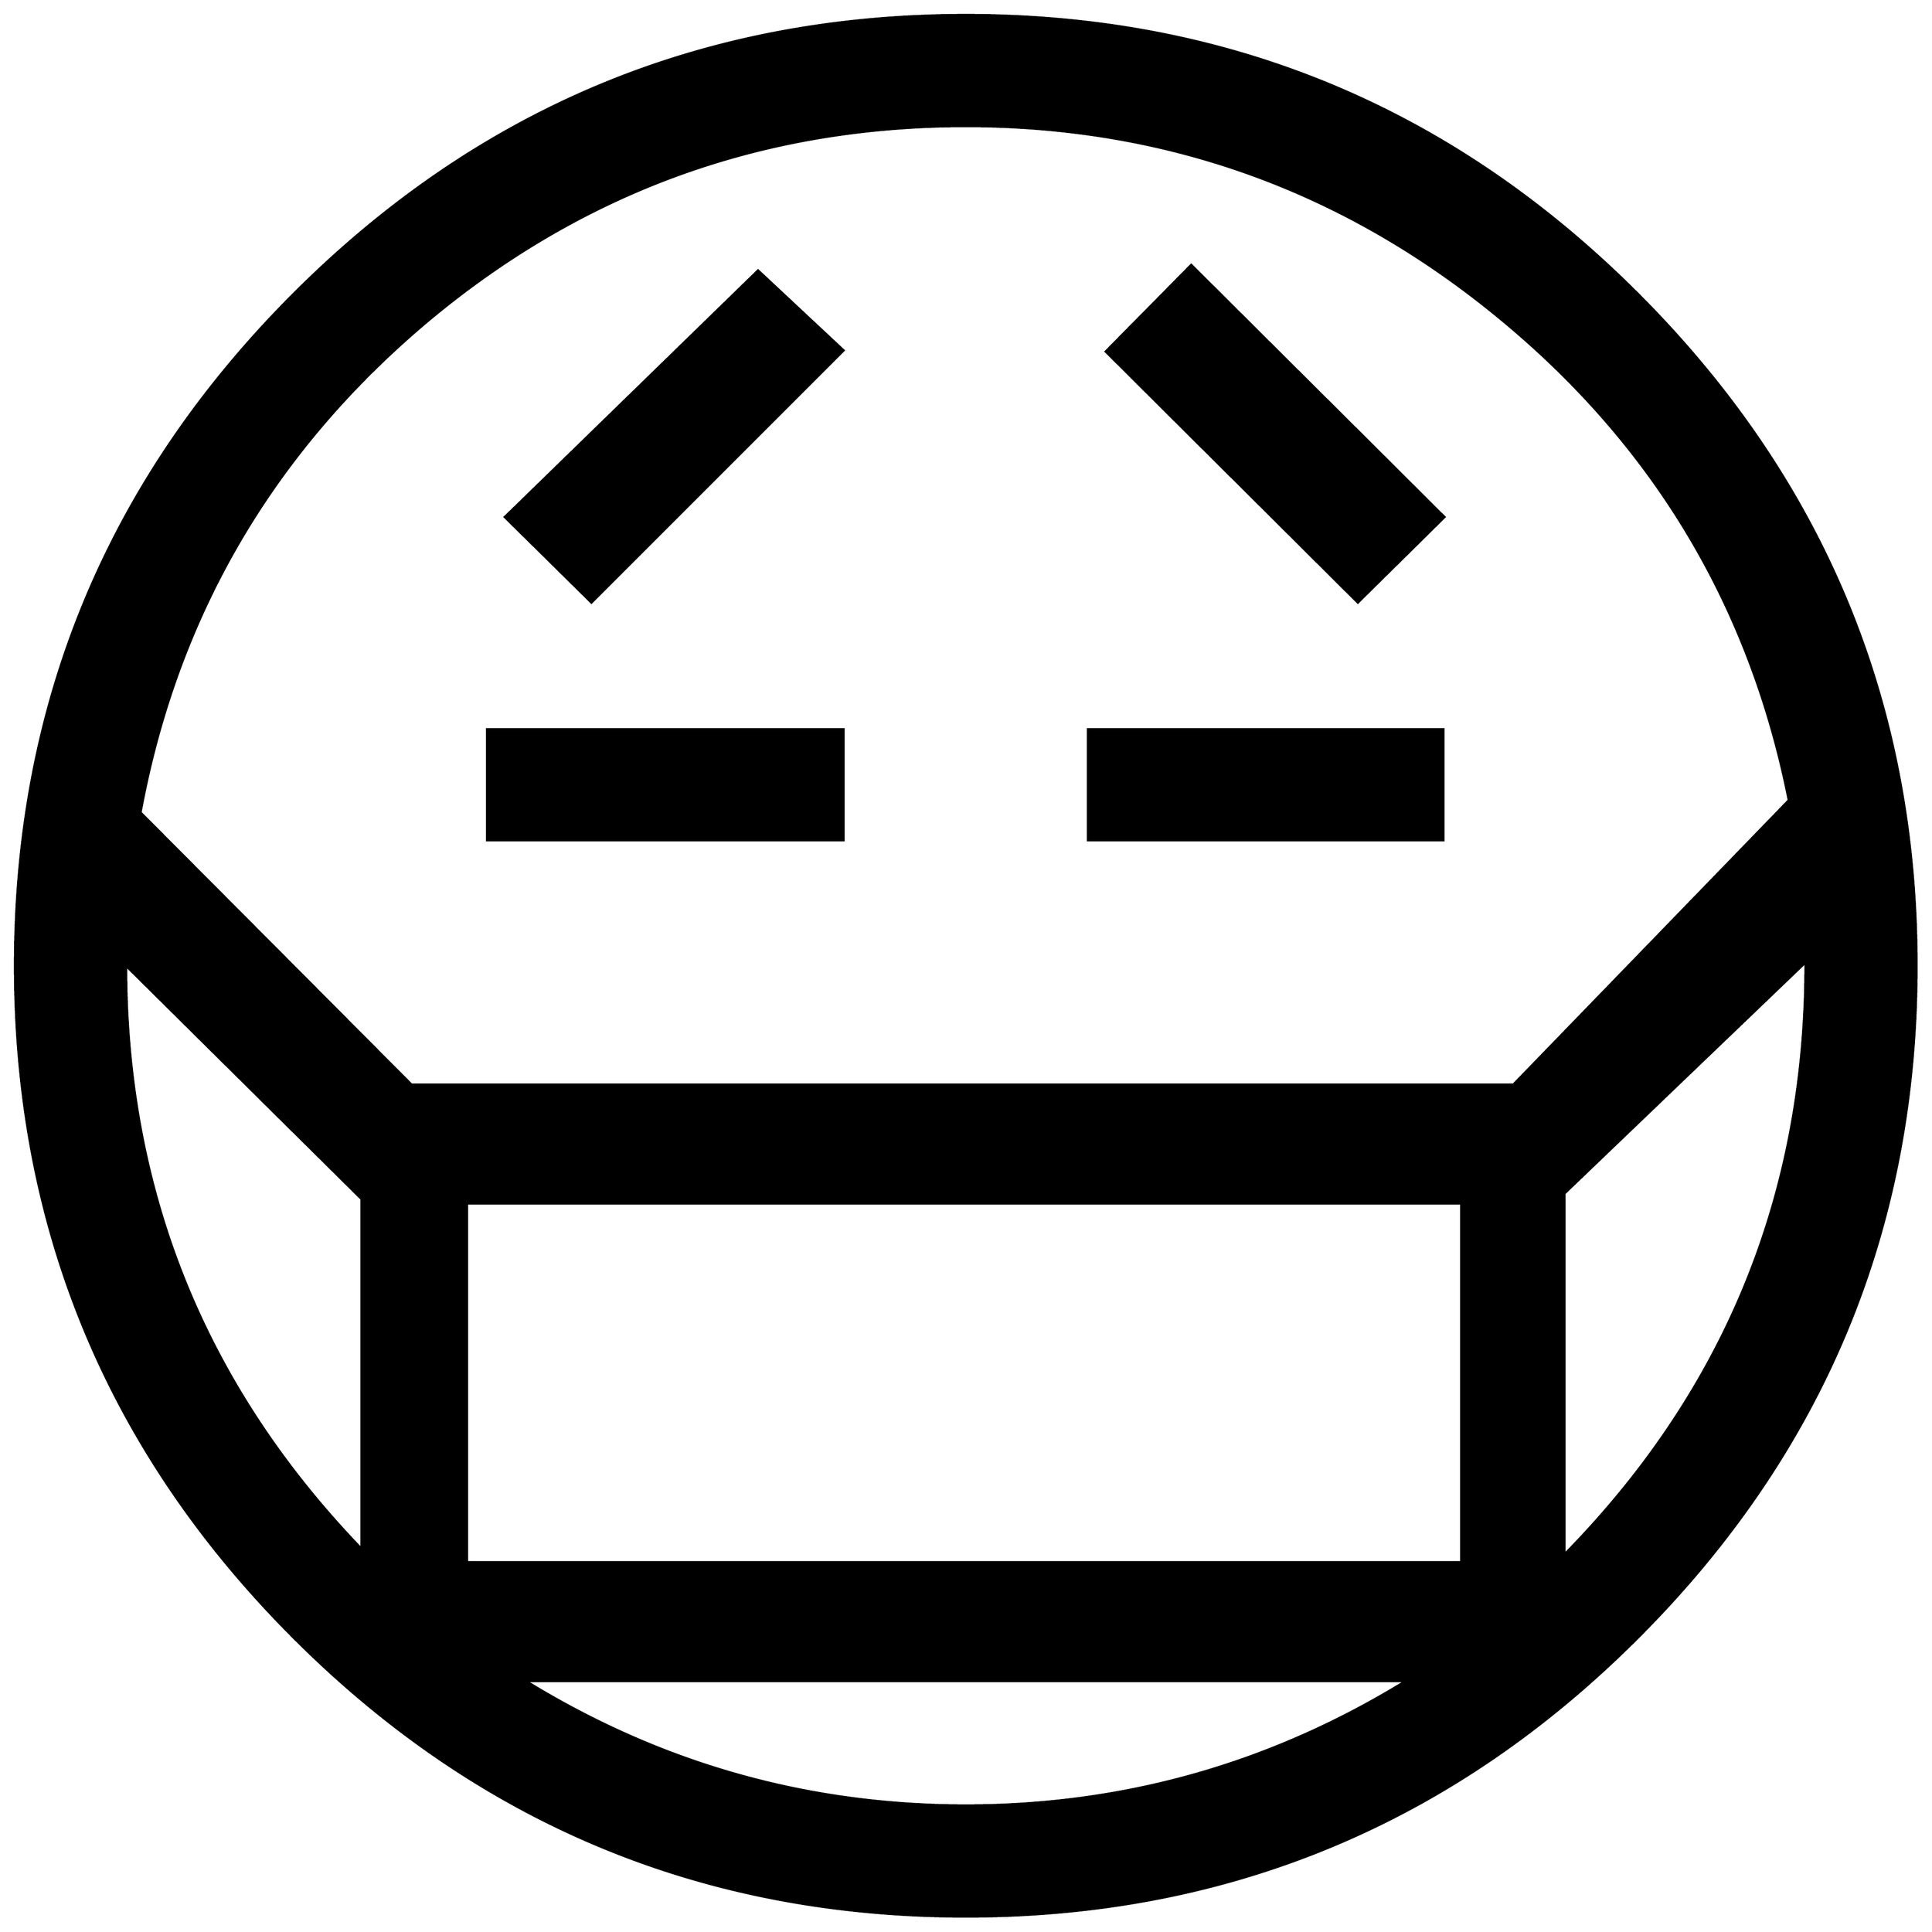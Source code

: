 


\begin{tikzpicture}[y=0.80pt, x=0.80pt, yscale=-1.0, xscale=1.0, inner sep=0pt, outer sep=0pt]
\begin{scope}[shift={(100.0,1706.0)},nonzero rule]
  \path[draw=.,fill=.,line width=1.600pt] (1794.0,-582.0) ..
    controls (1794.0,-346.0) and (1710.333,-144.333) ..
    (1543.0,23.0) .. controls (1375.667,190.333) and (1174.0,274.0)
    .. (938.0,274.0) .. controls (702.0,274.0) and (500.333,190.333)
    .. (333.0,23.0) .. controls (165.667,-144.333) and (82.0,-346.0)
    .. (82.0,-582.0) .. controls (82.0,-818.0) and
    (165.667,-1019.667) .. (333.0,-1187.0) .. controls
    (500.333,-1354.333) and (702.0,-1438.0) .. (938.0,-1438.0) ..
    controls (1174.0,-1438.0) and (1375.667,-1354.333) ..
    (1543.0,-1187.0) .. controls (1710.333,-1019.667) and
    (1794.0,-818.0) .. (1794.0,-582.0) -- cycle(1694.0,-582.0)
    -- (1694.0,-585.0) -- (1477.0,-377.0) -- (1477.0,-52.0) ..
    controls (1621.667,-199.333) and (1694.0,-376.0) ..
    (1694.0,-582.0) -- cycle(1679.0,-731.0) .. controls
    (1644.333,-905.667) and (1558.0,-1050.0) .. (1420.0,-1164.0) ..
    controls (1280.0,-1280.0) and (1119.333,-1338.0) ..
    (938.0,-1338.0) .. controls (754.667,-1338.0) and
    (593.0,-1279.333) .. (453.0,-1162.0) .. controls
    (313.667,-1044.667) and (227.667,-897.333) .. (195.0,-720.0) --
    (439.0,-475.0) -- (1431.0,-475.0) -- (1679.0,-731.0) --
    cycle(1384.0,-45.0) -- (1384.0,-368.0) -- (489.0,-368.0) --
    (489.0,-45.0) -- (1384.0,-45.0) -- cycle(1334.0,62.0) --
    (542.0,62.0) .. controls (663.333,136.667) and (795.333,174.0) ..
    (938.0,174.0) .. controls (1080.667,174.0) and (1212.667,136.667)
    .. (1334.0,62.0) -- cycle(394.0,-57.0) -- (394.0,-372.0) --
    (182.0,-582.0) .. controls (182.0,-378.667) and (252.667,-203.667)
    .. (394.0,-57.0) -- cycle(1369.0,-986.0) -- (1291.0,-909.0)
    -- (1064.0,-1135.0) -- (1141.0,-1213.0) -- (1369.0,-986.0)
    -- cycle(1368.0,-695.0) -- (1048.0,-695.0) --
    (1048.0,-795.0) -- (1368.0,-795.0) -- (1368.0,-695.0) --
    cycle(828.0,-1136.0) -- (601.0,-909.0) -- (523.0,-986.0) --
    (751.0,-1208.0) -- (828.0,-1136.0) -- cycle(828.0,-695.0) --
    (507.0,-695.0) -- (507.0,-795.0) -- (828.0,-795.0) --
    (828.0,-695.0) -- cycle;
\end{scope}

\end{tikzpicture}

